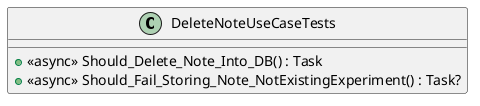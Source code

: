 @startuml
class DeleteNoteUseCaseTests {
    + <<async>> Should_Delete_Note_Into_DB() : Task
    + <<async>> Should_Fail_Storing_Note_NotExistingExperiment() : Task?
}
@enduml
